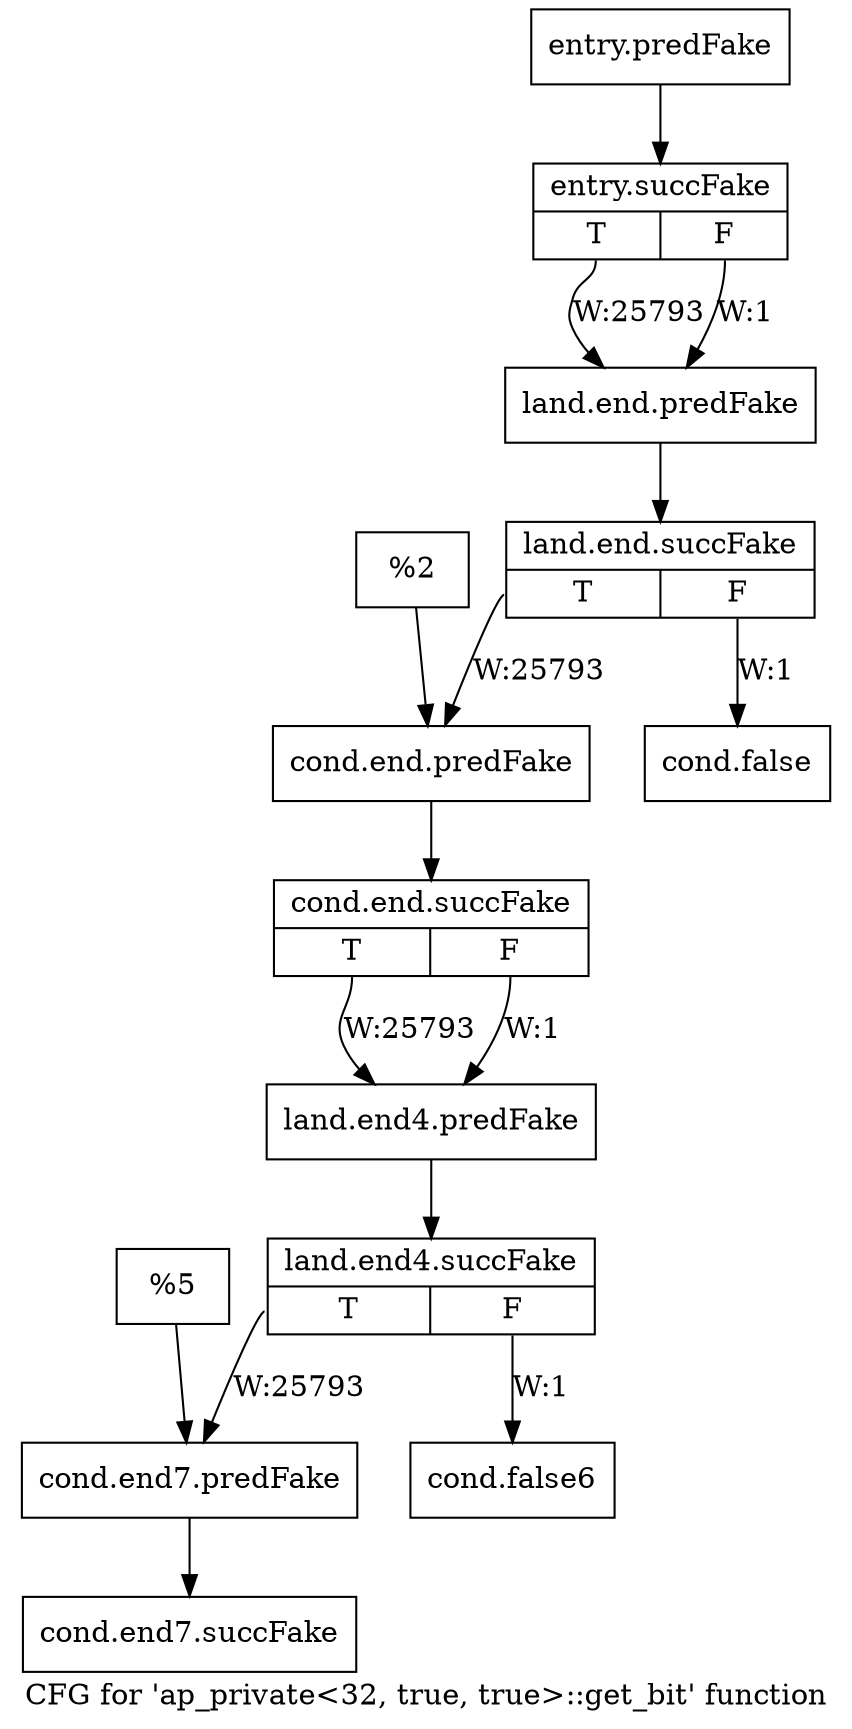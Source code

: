 digraph "CFG for 'ap_private\<32, true, true\>::get_bit' function" {
	label="CFG for 'ap_private\<32, true, true\>::get_bit' function";

	Node0x3b555d0 [shape=record,filename="",linenumber="",label="{entry.predFake}"];
	Node0x3b555d0 -> Node0x3e7d8c0[ callList="" memoryops="" filename="/tools/Xilinx/Vitis_HLS/2022.1/include/etc/ap_private.h" execusionnum="25792"];
	Node0x3e7d8c0 [shape=record,filename="/tools/Xilinx/Vitis_HLS/2022.1/include/etc/ap_private.h",linenumber="2565",label="{entry.succFake|{<s0>T|<s1>F}}"];
	Node0x3e7d8c0:s0 -> Node0x3b56420[label="W:25793" callList="" memoryops="" filename="" execusionnum="25792"];
	Node0x3e7d8c0:s1 -> Node0x3b56420[label="W:1"];
	Node0x3b56420 [shape=record,filename="/tools/Xilinx/Vitis_HLS/2022.1/include/etc/ap_private.h",linenumber="2565",label="{land.end.predFake}"];
	Node0x3b56420 -> Node0x3e7c550[ callList="" memoryops="" filename="/tools/Xilinx/Vitis_HLS/2022.1/include/etc/ap_private.h" execusionnum="25792"];
	Node0x3e7c550 [shape=record,filename="/tools/Xilinx/Vitis_HLS/2022.1/include/etc/ap_private.h",linenumber="2565",label="{land.end.succFake|{<s0>T|<s1>F}}"];
	Node0x3e7c550:s0 -> Node0x3b56560[label="W:25793" callList="" memoryops="" filename="/tools/Xilinx/Vitis_HLS/2022.1/include/etc/ap_private.h" execusionnum="25792"];
	Node0x3e7c550:s1 -> Node0x3b564c0[label="W:1"];
	Node0x3b564c0 [shape=record,filename="/tools/Xilinx/Vitis_HLS/2022.1/include/etc/ap_private.h",linenumber="2565",label="{cond.false}"];
	Node0x3b56510 [shape=record,filename="/tools/Xilinx/Vitis_HLS/2022.1/include/etc/ap_private.h",linenumber="2565",label="{%2}"];
	Node0x3b56510 -> Node0x3b56560;
	Node0x3b56560 [shape=record,filename="/tools/Xilinx/Vitis_HLS/2022.1/include/etc/ap_private.h",linenumber="2566",label="{cond.end.predFake}"];
	Node0x3b56560 -> Node0x3e7c710[ callList="" memoryops="" filename="/tools/Xilinx/Vitis_HLS/2022.1/include/etc/ap_private.h" execusionnum="25792"];
	Node0x3e7c710 [shape=record,filename="/tools/Xilinx/Vitis_HLS/2022.1/include/etc/ap_private.h",linenumber="2566",label="{cond.end.succFake|{<s0>T|<s1>F}}"];
	Node0x3e7c710:s0 -> Node0x3b56600[label="W:25793" callList="" memoryops="" filename="" execusionnum="25792"];
	Node0x3e7c710:s1 -> Node0x3b56600[label="W:1"];
	Node0x3b56600 [shape=record,filename="/tools/Xilinx/Vitis_HLS/2022.1/include/etc/ap_private.h",linenumber="2566",label="{land.end4.predFake}"];
	Node0x3b56600 -> Node0x3e7c8d0[ callList="" memoryops="" filename="/tools/Xilinx/Vitis_HLS/2022.1/include/etc/ap_private.h" execusionnum="25792"];
	Node0x3e7c8d0 [shape=record,filename="/tools/Xilinx/Vitis_HLS/2022.1/include/etc/ap_private.h",linenumber="2566",label="{land.end4.succFake|{<s0>T|<s1>F}}"];
	Node0x3e7c8d0:s0 -> Node0x3b56740[label="W:25793" callList="" memoryops="" filename="/tools/Xilinx/Vitis_HLS/2022.1/include/etc/ap_private.h" execusionnum="25792"];
	Node0x3e7c8d0:s1 -> Node0x3b566a0[label="W:1"];
	Node0x3b566a0 [shape=record,filename="/tools/Xilinx/Vitis_HLS/2022.1/include/etc/ap_private.h",linenumber="2566",label="{cond.false6}"];
	Node0x3b566f0 [shape=record,filename="/tools/Xilinx/Vitis_HLS/2022.1/include/etc/ap_private.h",linenumber="2566",label="{%5}"];
	Node0x3b566f0 -> Node0x3b56740;
	Node0x3b56740 [shape=record,filename="/tools/Xilinx/Vitis_HLS/2022.1/include/etc/ap_private.h",linenumber="2568",label="{cond.end7.predFake}"];
	Node0x3b56740 -> Node0x3e7ca90[ callList="" memoryops="" filename="/tools/Xilinx/Vitis_HLS/2022.1/include/etc/ap_private.h" execusionnum="0"];
	Node0x3e7ca90 [shape=record,filename="/tools/Xilinx/Vitis_HLS/2022.1/include/etc/ap_private.h",linenumber="2568",label="{cond.end7.succFake}"];
}

